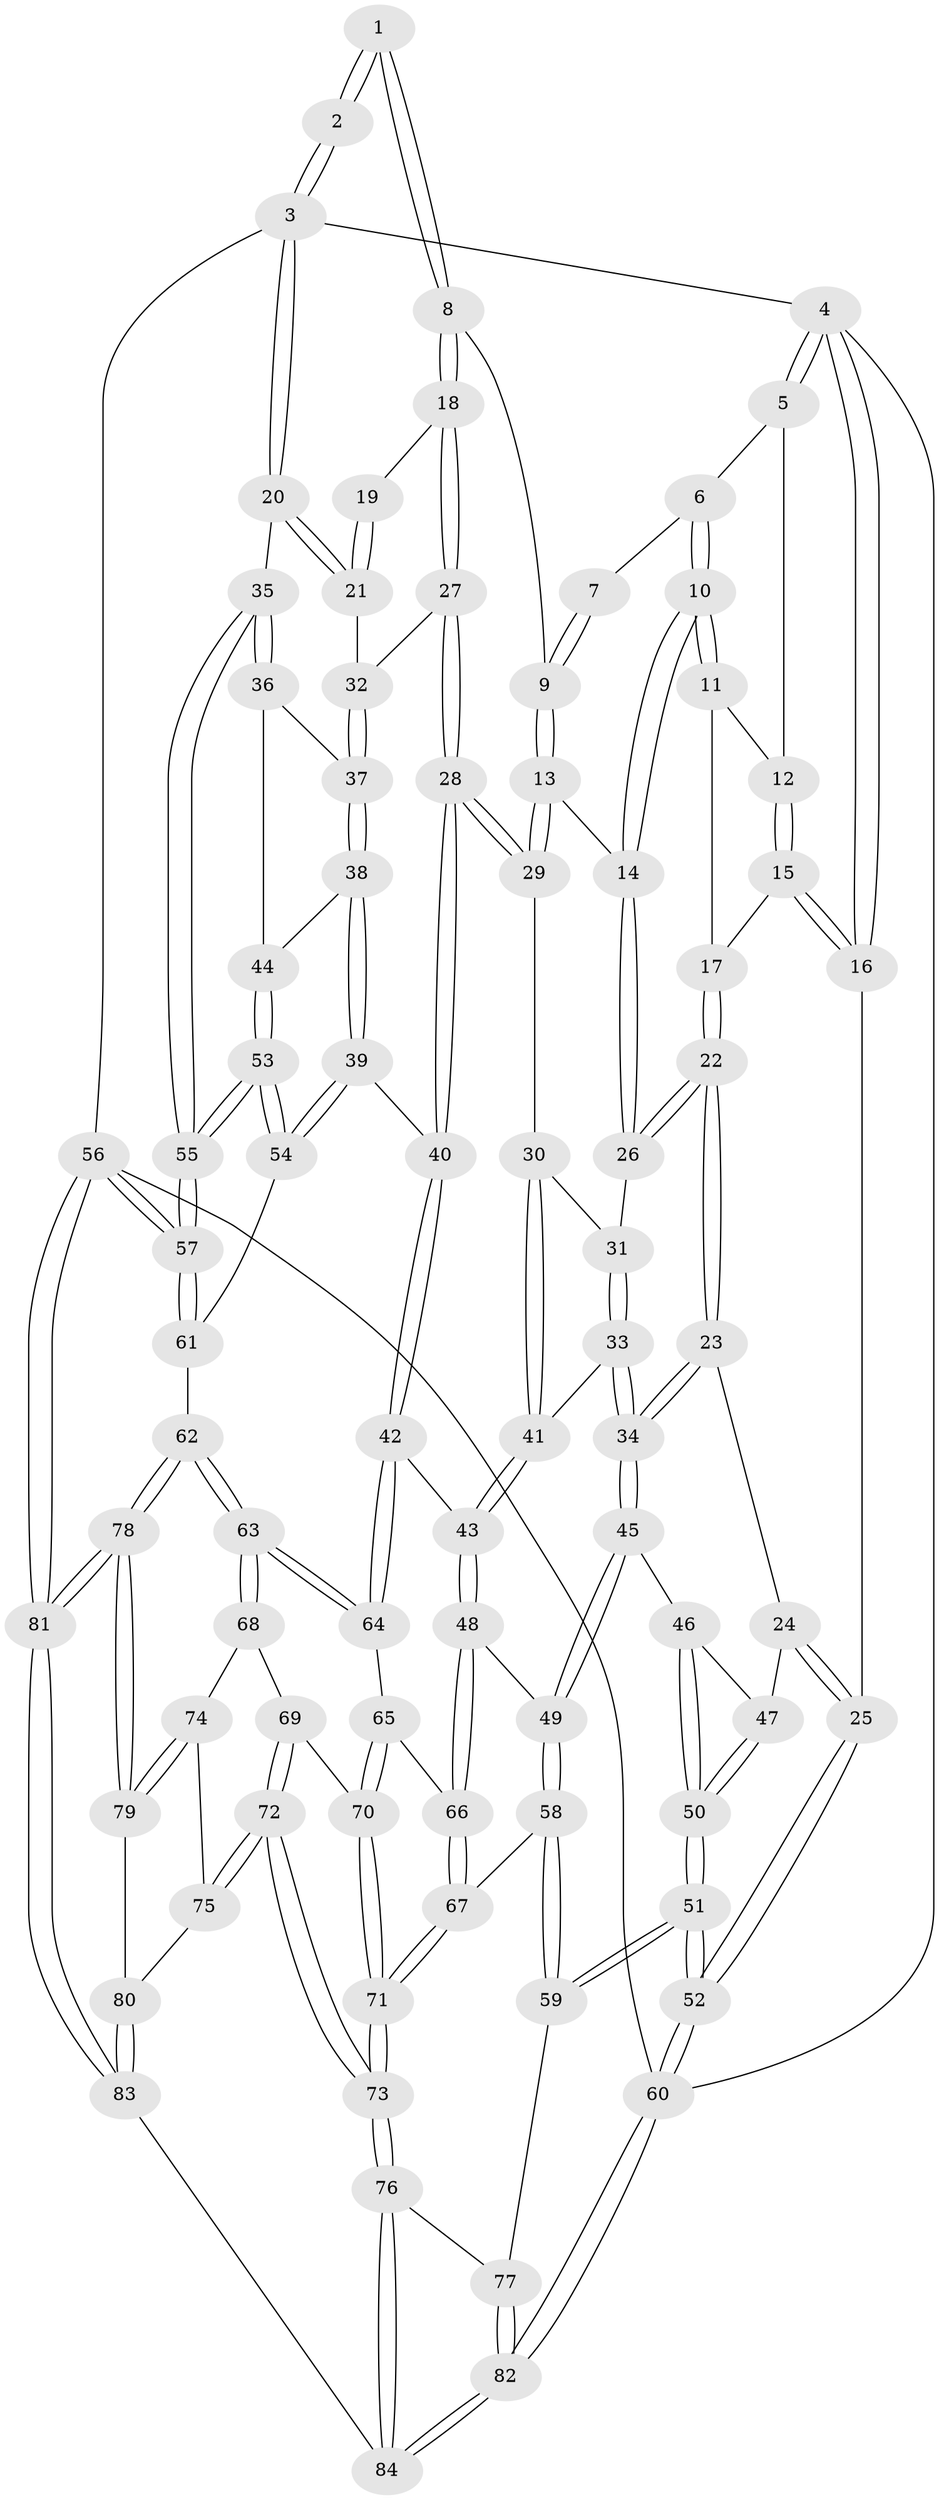 // coarse degree distribution, {4: 0.5208333333333334, 8: 0.020833333333333332, 5: 0.3333333333333333, 3: 0.125}
// Generated by graph-tools (version 1.1) at 2025/24/03/03/25 07:24:34]
// undirected, 84 vertices, 207 edges
graph export_dot {
graph [start="1"]
  node [color=gray90,style=filled];
  1 [pos="+0.6656395219029577+0"];
  2 [pos="+1+0"];
  3 [pos="+1+0"];
  4 [pos="+0+0"];
  5 [pos="+0.03709762100591905+0"];
  6 [pos="+0.28792703113030116+0"];
  7 [pos="+0.4990779277648059+0"];
  8 [pos="+0.678437277093921+0.15628631252892947"];
  9 [pos="+0.4942653929651501+0.1537892582245814"];
  10 [pos="+0.2902175175680114+0.09193052278561269"];
  11 [pos="+0.1330896027442857+0.10698319270075379"];
  12 [pos="+0.09084762825100207+0.05468862481861803"];
  13 [pos="+0.4198231738748558+0.1887017596118741"];
  14 [pos="+0.30758891307593994+0.13572278458175643"];
  15 [pos="+0.01475708688049506+0.11420811249736447"];
  16 [pos="+0+0"];
  17 [pos="+0.07430873662833196+0.1703540645232786"];
  18 [pos="+0.6879162276876819+0.16719849990296926"];
  19 [pos="+0.9247244112555345+0.015836321159219947"];
  20 [pos="+1+0.19949443915871537"];
  21 [pos="+0.8886167825001471+0.23062648598574223"];
  22 [pos="+0.08467734208722386+0.2983513848189638"];
  23 [pos="+0.08116752237977891+0.30333945040008464"];
  24 [pos="+0+0.35125583932700166"];
  25 [pos="+0+0.3551195701667453"];
  26 [pos="+0.24104263822029698+0.2241415943326682"];
  27 [pos="+0.715397786921081+0.22622191896532337"];
  28 [pos="+0.6482984840150465+0.37580597064109134"];
  29 [pos="+0.44150495182296556+0.319408415558019"];
  30 [pos="+0.4289412799269185+0.3372553340541944"];
  31 [pos="+0.2811396351302454+0.3282557669577482"];
  32 [pos="+0.8533100312734463+0.25265309848838574"];
  33 [pos="+0.24587422214569662+0.4426665629185048"];
  34 [pos="+0.23764744408174604+0.450853671698918"];
  35 [pos="+1+0.33622251606531556"];
  36 [pos="+1+0.376147545019725"];
  37 [pos="+0.8927580520725411+0.35758239213342247"];
  38 [pos="+0.8566620507616673+0.4739397600292746"];
  39 [pos="+0.7613463456875877+0.5080844894465398"];
  40 [pos="+0.6671203288878891+0.5024472295146809"];
  41 [pos="+0.412871187813673+0.38706992567011944"];
  42 [pos="+0.6511292370323704+0.5230814397564308"];
  43 [pos="+0.4431963293137693+0.501964325431984"];
  44 [pos="+0.9316081527224584+0.5116389059076634"];
  45 [pos="+0.2344781896285601+0.5093723065961657"];
  46 [pos="+0.22913448965858205+0.5099594905685735"];
  47 [pos="+0.07080524403522642+0.4958458366181962"];
  48 [pos="+0.35410195782132314+0.590510166264311"];
  49 [pos="+0.23987479821048957+0.5181471998794706"];
  50 [pos="+0.03884781367740812+0.6243490616527179"];
  51 [pos="+0+0.7520246436894797"];
  52 [pos="+0+0.8524414460120149"];
  53 [pos="+1+0.6151948007986242"];
  54 [pos="+0.8701223145335739+0.6709677394522504"];
  55 [pos="+1+0.6585835529475301"];
  56 [pos="+1+1"];
  57 [pos="+1+1"];
  58 [pos="+0.159938091121604+0.6712440713195831"];
  59 [pos="+0.06272910252820404+0.7472921343753303"];
  60 [pos="+0+1"];
  61 [pos="+0.8605188861651069+0.6848468693443107"];
  62 [pos="+0.7584204168645928+0.7913874874126696"];
  63 [pos="+0.7273205540570137+0.7590202723550735"];
  64 [pos="+0.638424467572357+0.5984880930844396"];
  65 [pos="+0.6241711449827927+0.608910163237909"];
  66 [pos="+0.36296198029824356+0.6317688980406504"];
  67 [pos="+0.36186927043925526+0.6910742960016755"];
  68 [pos="+0.5907459712523074+0.7829337223167693"];
  69 [pos="+0.5811696589512231+0.7784243988882026"];
  70 [pos="+0.5577363843643787+0.6827016798895527"];
  71 [pos="+0.384074314182068+0.7840240682006983"];
  72 [pos="+0.4264863588017601+0.8250502680182754"];
  73 [pos="+0.37878006340325365+0.8202179768819005"];
  74 [pos="+0.5868101581214236+0.8362978351555773"];
  75 [pos="+0.5378509306737088+0.8585391667171917"];
  76 [pos="+0.3771187447607626+0.8227214407192829"];
  77 [pos="+0.25073255220308416+0.8272207139117794"];
  78 [pos="+0.7722106864497995+0.8633579243230398"];
  79 [pos="+0.6948173569187817+0.8671890616930479"];
  80 [pos="+0.5783726271527108+0.9070031511628873"];
  81 [pos="+1+1"];
  82 [pos="+0+1"];
  83 [pos="+0.5349203204631661+1"];
  84 [pos="+0.4076733055247216+1"];
  1 -- 2;
  1 -- 2;
  1 -- 8;
  1 -- 8;
  2 -- 3;
  2 -- 3;
  3 -- 4;
  3 -- 20;
  3 -- 20;
  3 -- 56;
  4 -- 5;
  4 -- 5;
  4 -- 16;
  4 -- 16;
  4 -- 60;
  5 -- 6;
  5 -- 12;
  6 -- 7;
  6 -- 10;
  6 -- 10;
  7 -- 9;
  7 -- 9;
  8 -- 9;
  8 -- 18;
  8 -- 18;
  9 -- 13;
  9 -- 13;
  10 -- 11;
  10 -- 11;
  10 -- 14;
  10 -- 14;
  11 -- 12;
  11 -- 17;
  12 -- 15;
  12 -- 15;
  13 -- 14;
  13 -- 29;
  13 -- 29;
  14 -- 26;
  14 -- 26;
  15 -- 16;
  15 -- 16;
  15 -- 17;
  16 -- 25;
  17 -- 22;
  17 -- 22;
  18 -- 19;
  18 -- 27;
  18 -- 27;
  19 -- 21;
  19 -- 21;
  20 -- 21;
  20 -- 21;
  20 -- 35;
  21 -- 32;
  22 -- 23;
  22 -- 23;
  22 -- 26;
  22 -- 26;
  23 -- 24;
  23 -- 34;
  23 -- 34;
  24 -- 25;
  24 -- 25;
  24 -- 47;
  25 -- 52;
  25 -- 52;
  26 -- 31;
  27 -- 28;
  27 -- 28;
  27 -- 32;
  28 -- 29;
  28 -- 29;
  28 -- 40;
  28 -- 40;
  29 -- 30;
  30 -- 31;
  30 -- 41;
  30 -- 41;
  31 -- 33;
  31 -- 33;
  32 -- 37;
  32 -- 37;
  33 -- 34;
  33 -- 34;
  33 -- 41;
  34 -- 45;
  34 -- 45;
  35 -- 36;
  35 -- 36;
  35 -- 55;
  35 -- 55;
  36 -- 37;
  36 -- 44;
  37 -- 38;
  37 -- 38;
  38 -- 39;
  38 -- 39;
  38 -- 44;
  39 -- 40;
  39 -- 54;
  39 -- 54;
  40 -- 42;
  40 -- 42;
  41 -- 43;
  41 -- 43;
  42 -- 43;
  42 -- 64;
  42 -- 64;
  43 -- 48;
  43 -- 48;
  44 -- 53;
  44 -- 53;
  45 -- 46;
  45 -- 49;
  45 -- 49;
  46 -- 47;
  46 -- 50;
  46 -- 50;
  47 -- 50;
  47 -- 50;
  48 -- 49;
  48 -- 66;
  48 -- 66;
  49 -- 58;
  49 -- 58;
  50 -- 51;
  50 -- 51;
  51 -- 52;
  51 -- 52;
  51 -- 59;
  51 -- 59;
  52 -- 60;
  52 -- 60;
  53 -- 54;
  53 -- 54;
  53 -- 55;
  53 -- 55;
  54 -- 61;
  55 -- 57;
  55 -- 57;
  56 -- 57;
  56 -- 57;
  56 -- 81;
  56 -- 81;
  56 -- 60;
  57 -- 61;
  57 -- 61;
  58 -- 59;
  58 -- 59;
  58 -- 67;
  59 -- 77;
  60 -- 82;
  60 -- 82;
  61 -- 62;
  62 -- 63;
  62 -- 63;
  62 -- 78;
  62 -- 78;
  63 -- 64;
  63 -- 64;
  63 -- 68;
  63 -- 68;
  64 -- 65;
  65 -- 66;
  65 -- 70;
  65 -- 70;
  66 -- 67;
  66 -- 67;
  67 -- 71;
  67 -- 71;
  68 -- 69;
  68 -- 74;
  69 -- 70;
  69 -- 72;
  69 -- 72;
  70 -- 71;
  70 -- 71;
  71 -- 73;
  71 -- 73;
  72 -- 73;
  72 -- 73;
  72 -- 75;
  72 -- 75;
  73 -- 76;
  73 -- 76;
  74 -- 75;
  74 -- 79;
  74 -- 79;
  75 -- 80;
  76 -- 77;
  76 -- 84;
  76 -- 84;
  77 -- 82;
  77 -- 82;
  78 -- 79;
  78 -- 79;
  78 -- 81;
  78 -- 81;
  79 -- 80;
  80 -- 83;
  80 -- 83;
  81 -- 83;
  81 -- 83;
  82 -- 84;
  82 -- 84;
  83 -- 84;
}
